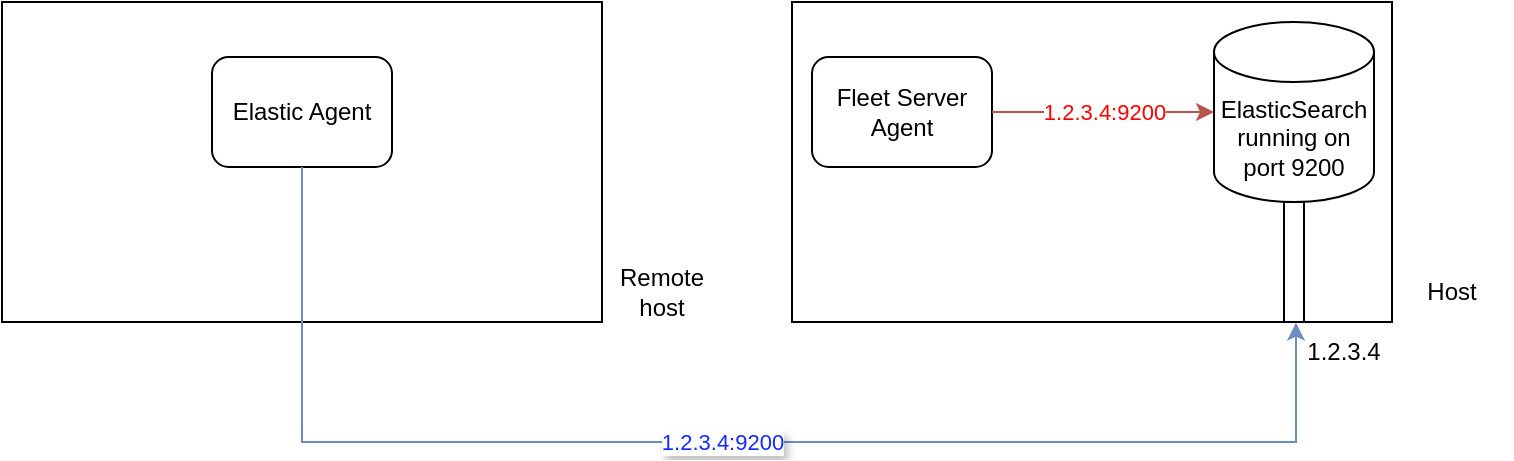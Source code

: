 <mxfile version="24.2.5" type="device">
  <diagram name="Página-1" id="N51lIz6SM3mKDa3Fnw8Z">
    <mxGraphModel dx="1002" dy="569" grid="1" gridSize="10" guides="1" tooltips="1" connect="1" arrows="1" fold="1" page="1" pageScale="1" pageWidth="827" pageHeight="1169" math="0" shadow="0">
      <root>
        <mxCell id="0" />
        <mxCell id="1" parent="0" />
        <mxCell id="McLCSUHy8EXOlEv86t-H-2" value="Host" style="text;html=1;align=center;verticalAlign=middle;whiteSpace=wrap;rounded=0;" parent="1" vertex="1">
          <mxGeometry x="710" y="310" width="60" height="30" as="geometry" />
        </mxCell>
        <mxCell id="McLCSUHy8EXOlEv86t-H-3" value="ElasticSearch running on port 9200" style="shape=cylinder3;whiteSpace=wrap;html=1;boundedLbl=1;backgroundOutline=1;size=15;" parent="1" vertex="1">
          <mxGeometry x="621" y="190" width="80" height="90" as="geometry" />
        </mxCell>
        <mxCell id="McLCSUHy8EXOlEv86t-H-4" value="Fleet Server Agent" style="rounded=1;whiteSpace=wrap;html=1;" parent="1" vertex="1">
          <mxGeometry x="420" y="207.5" width="90" height="55" as="geometry" />
        </mxCell>
        <mxCell id="McLCSUHy8EXOlEv86t-H-5" value="Elastic Agent" style="rounded=1;whiteSpace=wrap;html=1;" parent="1" vertex="1">
          <mxGeometry x="120" y="207.5" width="90" height="55" as="geometry" />
        </mxCell>
        <mxCell id="McLCSUHy8EXOlEv86t-H-6" value="" style="rounded=0;whiteSpace=wrap;html=1;fillColor=none;" parent="1" vertex="1">
          <mxGeometry x="410" y="180" width="300" height="160" as="geometry" />
        </mxCell>
        <mxCell id="McLCSUHy8EXOlEv86t-H-7" value="1.2.3.4:9200" style="edgeStyle=orthogonalEdgeStyle;rounded=0;orthogonalLoop=1;jettySize=auto;html=1;entryX=0;entryY=0.5;entryDx=0;entryDy=0;entryPerimeter=0;fillColor=#f8cecc;strokeColor=#b85450;fontColor=#ff0000;" parent="1" source="McLCSUHy8EXOlEv86t-H-4" target="McLCSUHy8EXOlEv86t-H-3" edge="1">
          <mxGeometry relative="1" as="geometry" />
        </mxCell>
        <mxCell id="McLCSUHy8EXOlEv86t-H-9" value="" style="rounded=0;whiteSpace=wrap;html=1;fillColor=none;" parent="1" vertex="1">
          <mxGeometry x="15" y="180" width="300" height="160" as="geometry" />
        </mxCell>
        <mxCell id="McLCSUHy8EXOlEv86t-H-10" value="Remote host" style="text;html=1;align=center;verticalAlign=middle;whiteSpace=wrap;rounded=0;" parent="1" vertex="1">
          <mxGeometry x="315" y="310" width="60" height="30" as="geometry" />
        </mxCell>
        <mxCell id="McLCSUHy8EXOlEv86t-H-11" value="1.2.3.4:9200" style="edgeStyle=orthogonalEdgeStyle;rounded=0;orthogonalLoop=1;jettySize=auto;html=1;entryX=0.84;entryY=1.002;entryDx=0;entryDy=0;entryPerimeter=0;textShadow=1;fillColor=#dae8fc;strokeColor=#6c8ebf;fontColor=#142CFF;" parent="1" source="McLCSUHy8EXOlEv86t-H-5" target="McLCSUHy8EXOlEv86t-H-6" edge="1">
          <mxGeometry relative="1" as="geometry">
            <Array as="points">
              <mxPoint x="165" y="400" />
              <mxPoint x="662" y="400" />
            </Array>
          </mxGeometry>
        </mxCell>
        <mxCell id="McLCSUHy8EXOlEv86t-H-15" value="" style="rounded=0;whiteSpace=wrap;html=1;" parent="1" vertex="1">
          <mxGeometry x="656" y="280" width="10" height="60" as="geometry" />
        </mxCell>
        <mxCell id="McLCSUHy8EXOlEv86t-H-16" value="1.2.3.4" style="text;html=1;align=center;verticalAlign=middle;whiteSpace=wrap;rounded=0;" parent="1" vertex="1">
          <mxGeometry x="656" y="340" width="60" height="30" as="geometry" />
        </mxCell>
      </root>
    </mxGraphModel>
  </diagram>
</mxfile>
